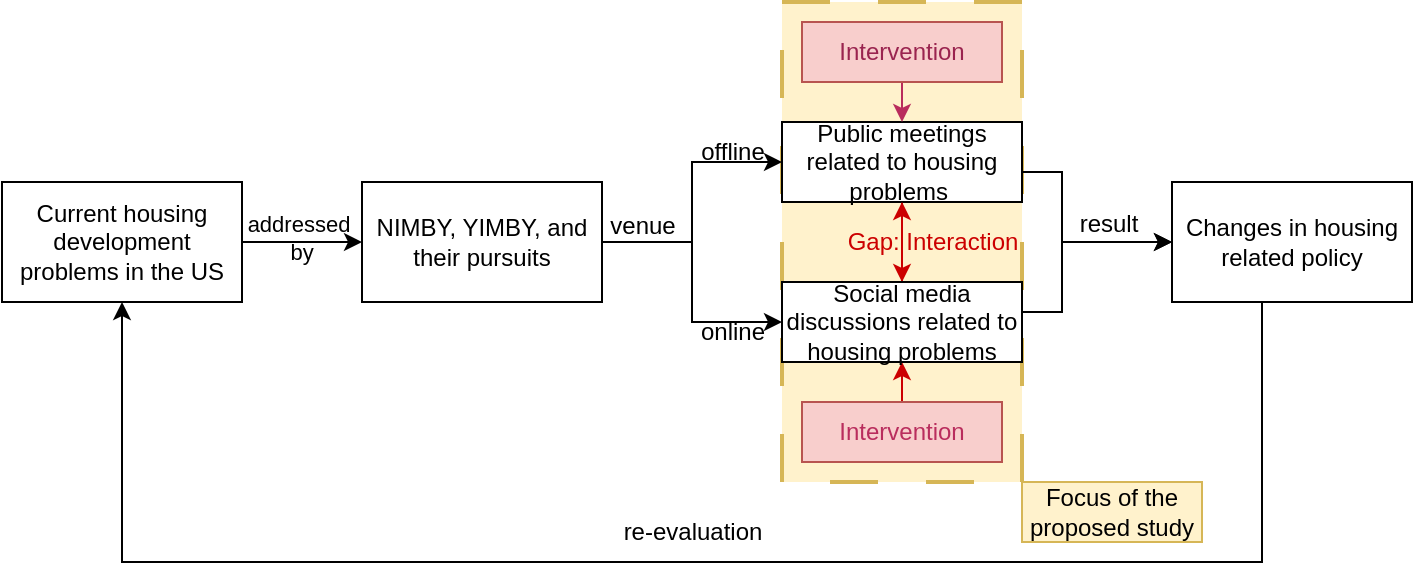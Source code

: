 <mxfile version="21.6.1" type="github">
  <diagram name="Page-1" id="QFeVosU6VZyB3Q-VxHwe">
    <mxGraphModel dx="857" dy="570" grid="1" gridSize="10" guides="1" tooltips="1" connect="1" arrows="1" fold="1" page="1" pageScale="1" pageWidth="850" pageHeight="1100" math="0" shadow="0">
      <root>
        <mxCell id="0" />
        <mxCell id="1" parent="0" />
        <mxCell id="cUflrHvp2M4KVQtTYE87-36" value="" style="rounded=0;whiteSpace=wrap;html=1;fillColor=#fff2cc;dashed=1;dashPattern=12 12;strokeColor=#d6b656;strokeWidth=2;perimeterSpacing=0;fillStyle=solid;" parent="1" vertex="1">
          <mxGeometry x="400" y="10" width="120" height="240" as="geometry" />
        </mxCell>
        <mxCell id="cUflrHvp2M4KVQtTYE87-2" style="edgeStyle=orthogonalEdgeStyle;rounded=0;orthogonalLoop=1;jettySize=auto;html=1;exitX=1;exitY=0.5;exitDx=0;exitDy=0;entryX=0;entryY=0.5;entryDx=0;entryDy=0;" parent="1" source="cUflrHvp2M4KVQtTYE87-1" target="cUflrHvp2M4KVQtTYE87-3" edge="1">
          <mxGeometry relative="1" as="geometry">
            <mxPoint x="180" y="160" as="targetPoint" />
          </mxGeometry>
        </mxCell>
        <mxCell id="cUflrHvp2M4KVQtTYE87-18" value="addressed&lt;br&gt;&amp;nbsp;by" style="edgeLabel;html=1;align=center;verticalAlign=middle;resizable=0;points=[];labelBackgroundColor=none;" parent="cUflrHvp2M4KVQtTYE87-2" vertex="1" connectable="0">
          <mxGeometry x="-0.337" y="1" relative="1" as="geometry">
            <mxPoint x="8" y="-1" as="offset" />
          </mxGeometry>
        </mxCell>
        <mxCell id="cUflrHvp2M4KVQtTYE87-1" value="Current housing development problems in the US" style="rounded=0;whiteSpace=wrap;html=1;" parent="1" vertex="1">
          <mxGeometry x="10" y="100" width="120" height="60" as="geometry" />
        </mxCell>
        <mxCell id="cUflrHvp2M4KVQtTYE87-5" style="edgeStyle=orthogonalEdgeStyle;rounded=0;orthogonalLoop=1;jettySize=auto;html=1;exitX=1;exitY=0.5;exitDx=0;exitDy=0;" parent="1" source="cUflrHvp2M4KVQtTYE87-3" target="cUflrHvp2M4KVQtTYE87-4" edge="1">
          <mxGeometry relative="1" as="geometry" />
        </mxCell>
        <mxCell id="cUflrHvp2M4KVQtTYE87-8" style="edgeStyle=orthogonalEdgeStyle;rounded=0;orthogonalLoop=1;jettySize=auto;html=1;exitX=1;exitY=0.5;exitDx=0;exitDy=0;entryX=0;entryY=0.5;entryDx=0;entryDy=0;" parent="1" source="cUflrHvp2M4KVQtTYE87-3" target="cUflrHvp2M4KVQtTYE87-7" edge="1">
          <mxGeometry relative="1" as="geometry" />
        </mxCell>
        <mxCell id="cUflrHvp2M4KVQtTYE87-3" value="NIMBY, YIMBY, and their pursuits" style="rounded=0;whiteSpace=wrap;html=1;" parent="1" vertex="1">
          <mxGeometry x="190" y="100" width="120" height="60" as="geometry" />
        </mxCell>
        <mxCell id="cUflrHvp2M4KVQtTYE87-11" style="edgeStyle=orthogonalEdgeStyle;rounded=0;orthogonalLoop=1;jettySize=auto;html=1;exitX=1;exitY=0.5;exitDx=0;exitDy=0;entryX=0;entryY=0.5;entryDx=0;entryDy=0;" parent="1" source="cUflrHvp2M4KVQtTYE87-4" target="cUflrHvp2M4KVQtTYE87-10" edge="1">
          <mxGeometry relative="1" as="geometry">
            <Array as="points">
              <mxPoint x="540" y="95" />
              <mxPoint x="540" y="130" />
            </Array>
          </mxGeometry>
        </mxCell>
        <mxCell id="cUflrHvp2M4KVQtTYE87-16" style="edgeStyle=orthogonalEdgeStyle;rounded=0;orthogonalLoop=1;jettySize=auto;html=1;exitX=0.5;exitY=1;exitDx=0;exitDy=0;strokeColor=#CC0000;" parent="1" source="cUflrHvp2M4KVQtTYE87-4" target="cUflrHvp2M4KVQtTYE87-7" edge="1">
          <mxGeometry relative="1" as="geometry" />
        </mxCell>
        <mxCell id="cUflrHvp2M4KVQtTYE87-4" value="Public meetings related to housing problems&amp;nbsp;" style="rounded=0;whiteSpace=wrap;html=1;" parent="1" vertex="1">
          <mxGeometry x="400" y="70" width="120" height="40" as="geometry" />
        </mxCell>
        <mxCell id="cUflrHvp2M4KVQtTYE87-15" style="edgeStyle=orthogonalEdgeStyle;rounded=0;orthogonalLoop=1;jettySize=auto;html=1;exitX=0.5;exitY=0;exitDx=0;exitDy=0;entryX=0.5;entryY=1;entryDx=0;entryDy=0;strokeColor=#CC0000;" parent="1" source="cUflrHvp2M4KVQtTYE87-6" target="cUflrHvp2M4KVQtTYE87-7" edge="1">
          <mxGeometry relative="1" as="geometry" />
        </mxCell>
        <mxCell id="cUflrHvp2M4KVQtTYE87-6" value="&lt;font color=&quot;#b92d5d&quot;&gt;Intervention&lt;/font&gt;" style="rounded=0;whiteSpace=wrap;html=1;fillColor=#f8cecc;strokeColor=#b85450;" parent="1" vertex="1">
          <mxGeometry x="410" y="210" width="100" height="30" as="geometry" />
        </mxCell>
        <mxCell id="cUflrHvp2M4KVQtTYE87-17" style="edgeStyle=orthogonalEdgeStyle;rounded=0;orthogonalLoop=1;jettySize=auto;html=1;exitX=0.5;exitY=0;exitDx=0;exitDy=0;entryX=0.5;entryY=1;entryDx=0;entryDy=0;strokeColor=#CC0000;" parent="1" source="cUflrHvp2M4KVQtTYE87-7" target="cUflrHvp2M4KVQtTYE87-4" edge="1">
          <mxGeometry relative="1" as="geometry" />
        </mxCell>
        <mxCell id="cUflrHvp2M4KVQtTYE87-23" style="edgeStyle=orthogonalEdgeStyle;rounded=0;orthogonalLoop=1;jettySize=auto;html=1;exitX=1;exitY=0.5;exitDx=0;exitDy=0;entryX=0;entryY=0.5;entryDx=0;entryDy=0;" parent="1" source="cUflrHvp2M4KVQtTYE87-7" target="cUflrHvp2M4KVQtTYE87-10" edge="1">
          <mxGeometry relative="1" as="geometry">
            <Array as="points">
              <mxPoint x="540" y="165" />
              <mxPoint x="540" y="130" />
            </Array>
          </mxGeometry>
        </mxCell>
        <mxCell id="cUflrHvp2M4KVQtTYE87-7" value="Social media discussions related to housing problems" style="rounded=0;whiteSpace=wrap;html=1;" parent="1" vertex="1">
          <mxGeometry x="400" y="150" width="120" height="40" as="geometry" />
        </mxCell>
        <mxCell id="cUflrHvp2M4KVQtTYE87-14" style="edgeStyle=orthogonalEdgeStyle;rounded=0;orthogonalLoop=1;jettySize=auto;html=1;exitX=0.5;exitY=1;exitDx=0;exitDy=0;entryX=0.5;entryY=0;entryDx=0;entryDy=0;strokeColor=#b92d5d;" parent="1" source="cUflrHvp2M4KVQtTYE87-21" target="cUflrHvp2M4KVQtTYE87-4" edge="1">
          <mxGeometry relative="1" as="geometry">
            <mxPoint x="455" y="30" as="sourcePoint" />
          </mxGeometry>
        </mxCell>
        <mxCell id="cUflrHvp2M4KVQtTYE87-13" style="edgeStyle=orthogonalEdgeStyle;rounded=0;orthogonalLoop=1;jettySize=auto;html=1;exitX=0.5;exitY=1;exitDx=0;exitDy=0;entryX=0.5;entryY=1;entryDx=0;entryDy=0;" parent="1" source="cUflrHvp2M4KVQtTYE87-10" target="cUflrHvp2M4KVQtTYE87-1" edge="1">
          <mxGeometry relative="1" as="geometry">
            <Array as="points">
              <mxPoint x="640" y="160" />
              <mxPoint x="640" y="290" />
              <mxPoint x="70" y="290" />
            </Array>
          </mxGeometry>
        </mxCell>
        <mxCell id="cUflrHvp2M4KVQtTYE87-10" value="Changes in housing related policy" style="rounded=0;whiteSpace=wrap;html=1;" parent="1" vertex="1">
          <mxGeometry x="595" y="100" width="120" height="60" as="geometry" />
        </mxCell>
        <mxCell id="cUflrHvp2M4KVQtTYE87-19" value="venue" style="text;html=1;align=center;verticalAlign=middle;resizable=0;points=[];autosize=1;strokeColor=none;fillColor=none;" parent="1" vertex="1">
          <mxGeometry x="300" y="107" width="60" height="30" as="geometry" />
        </mxCell>
        <mxCell id="cUflrHvp2M4KVQtTYE87-20" value="Gap: Interaction" style="text;html=1;align=center;verticalAlign=middle;resizable=0;points=[];autosize=1;strokeColor=none;fillColor=none;fontColor=#CC0000;" parent="1" vertex="1">
          <mxGeometry x="420" y="115" width="110" height="30" as="geometry" />
        </mxCell>
        <mxCell id="cUflrHvp2M4KVQtTYE87-21" value="&lt;font color=&quot;#9a244f&quot;&gt;Intervention&lt;/font&gt;" style="rounded=0;whiteSpace=wrap;html=1;fillColor=#f8cecc;strokeColor=#b85450;" parent="1" vertex="1">
          <mxGeometry x="410" y="20" width="100" height="30" as="geometry" />
        </mxCell>
        <mxCell id="cUflrHvp2M4KVQtTYE87-22" value="result" style="text;html=1;align=center;verticalAlign=middle;resizable=0;points=[];autosize=1;strokeColor=none;fillColor=none;" parent="1" vertex="1">
          <mxGeometry x="538" y="106" width="50" height="30" as="geometry" />
        </mxCell>
        <mxCell id="cUflrHvp2M4KVQtTYE87-25" value="re-evaluation" style="text;html=1;align=center;verticalAlign=middle;resizable=0;points=[];autosize=1;strokeColor=none;fillColor=none;" parent="1" vertex="1">
          <mxGeometry x="310" y="260" width="90" height="30" as="geometry" />
        </mxCell>
        <mxCell id="cUflrHvp2M4KVQtTYE87-33" value="offline" style="text;html=1;align=center;verticalAlign=middle;resizable=0;points=[];autosize=1;strokeColor=none;fillColor=none;" parent="1" vertex="1">
          <mxGeometry x="345" y="70" width="60" height="30" as="geometry" />
        </mxCell>
        <mxCell id="cUflrHvp2M4KVQtTYE87-34" value="online" style="text;html=1;align=center;verticalAlign=middle;resizable=0;points=[];autosize=1;strokeColor=none;fillColor=none;" parent="1" vertex="1">
          <mxGeometry x="345" y="160" width="60" height="30" as="geometry" />
        </mxCell>
        <mxCell id="cUflrHvp2M4KVQtTYE87-37" value="Focus of the proposed study" style="rounded=0;whiteSpace=wrap;html=1;fillColor=#fff2cc;strokeColor=#d6b656;" parent="1" vertex="1">
          <mxGeometry x="520" y="250" width="90" height="30" as="geometry" />
        </mxCell>
      </root>
    </mxGraphModel>
  </diagram>
</mxfile>
